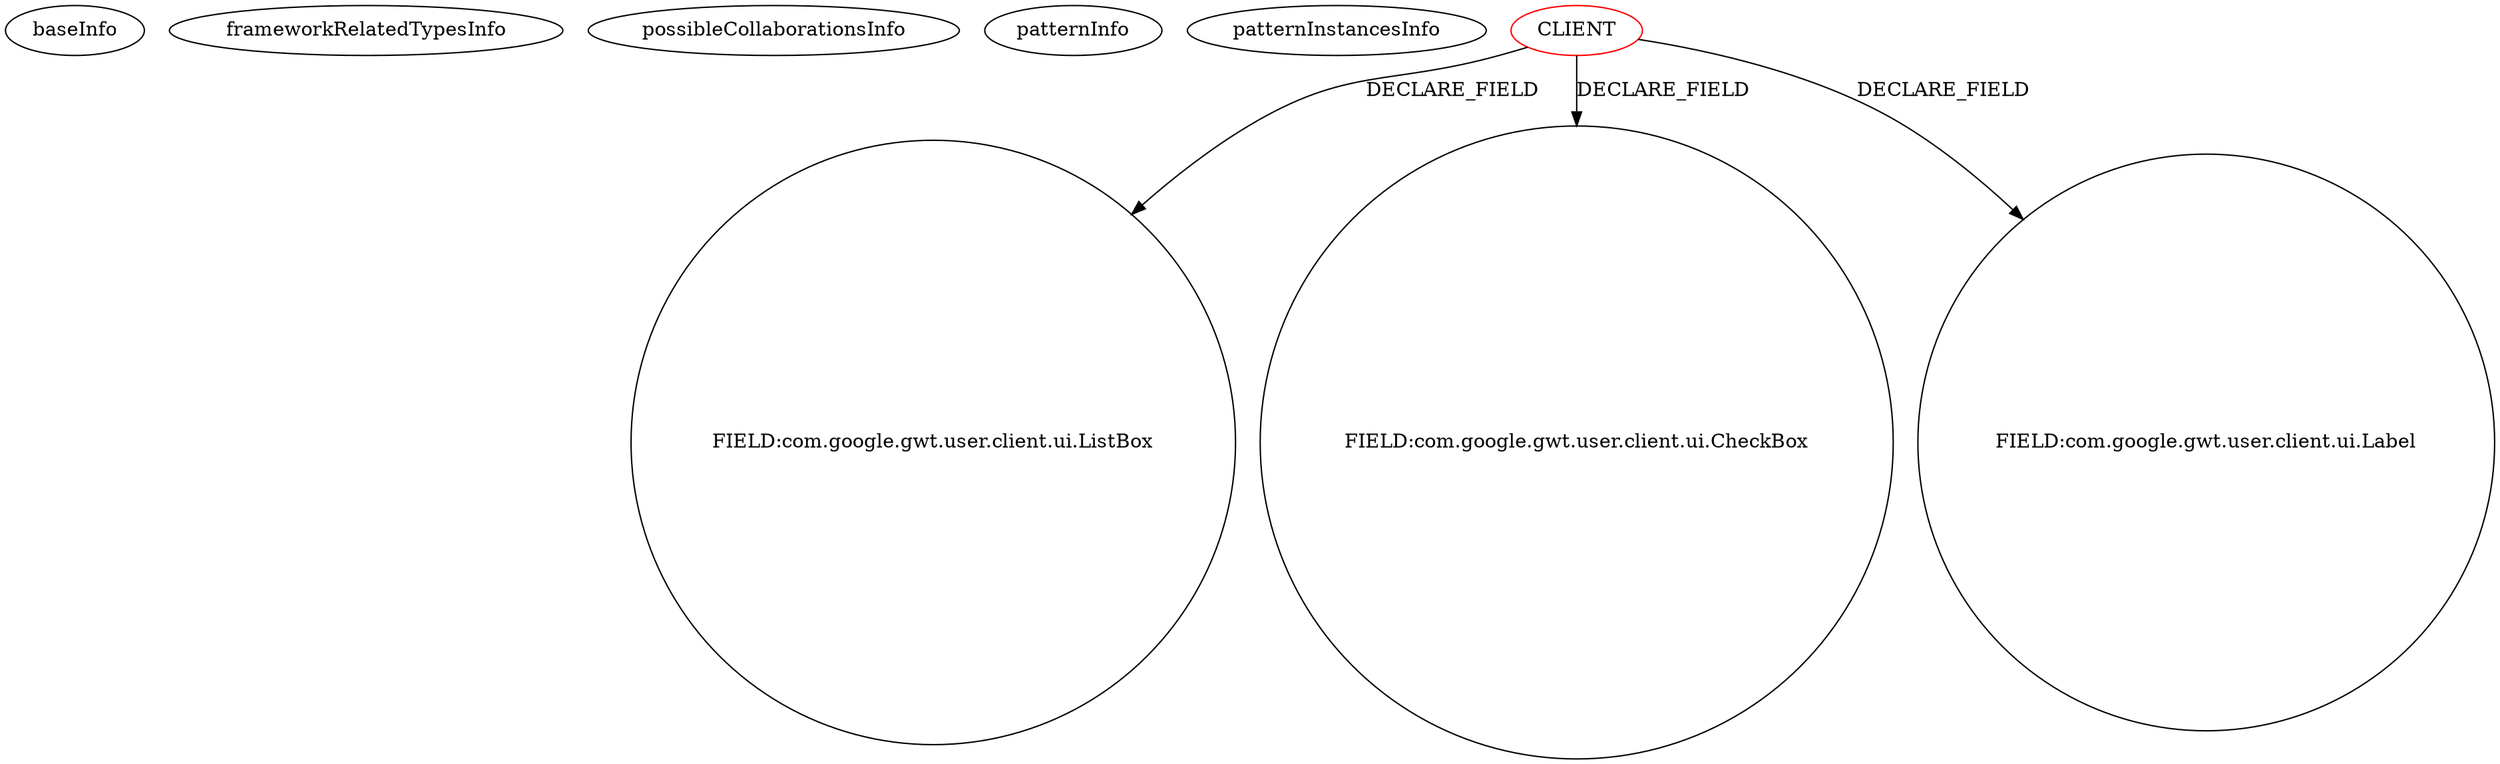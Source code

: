 digraph {
baseInfo[graphId=518,category="pattern",isAnonymous=false,possibleRelation=false]
frameworkRelatedTypesInfo[]
possibleCollaborationsInfo[]
patternInfo[frequency=3.0,patternRootClient=0]
patternInstancesInfo[0="akjava-WebTestMaker~/akjava-WebTestMaker/WebTestMaker-master/src/com/akjava/gwt/webtestmaker/client/WebTestMaker.java~WebTestMaker~655",1="DeannaSurma-Census~/DeannaSurma-Census/Census-master/src/com/cs4302/census/client/Census.java~Census~109",2="Tok-Erwin~/Tok-Erwin/Erwin-master/src/main/java/erwin/client/Erwin.java~Erwin~388"]
2[label="FIELD:com.google.gwt.user.client.ui.ListBox",vertexType="FIELD_DECLARATION",isFrameworkType=false,shape=circle]
0[label="CLIENT",vertexType="ROOT_CLIENT_CLASS_DECLARATION",isFrameworkType=false,color=red]
10[label="FIELD:com.google.gwt.user.client.ui.CheckBox",vertexType="FIELD_DECLARATION",isFrameworkType=false,shape=circle]
6[label="FIELD:com.google.gwt.user.client.ui.Label",vertexType="FIELD_DECLARATION",isFrameworkType=false,shape=circle]
0->6[label="DECLARE_FIELD"]
0->10[label="DECLARE_FIELD"]
0->2[label="DECLARE_FIELD"]
}
